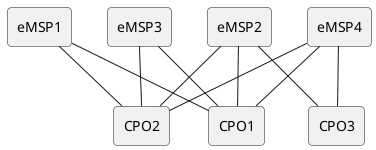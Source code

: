 @startuml

skinparam agent {
	roundCorner 8
}

agent eMSP1
agent eMSP2
agent eMSP3
agent eMSP4
agent CPO1
agent CPO2
agent CPO3
eMSP1 -- CPO1
eMSP2 -- CPO2
eMSP1 -- CPO2
eMSP2 -- CPO1
eMSP2 -- CPO3
eMSP3 -- CPO1
eMSP3 -- CPO2
eMSP4 -- CPO1
eMSP4 -- CPO2
eMSP4 -- CPO3

@enduml